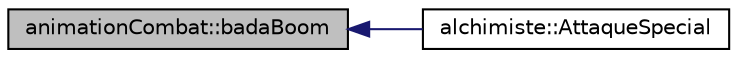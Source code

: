 digraph "animationCombat::badaBoom"
{
  edge [fontname="Helvetica",fontsize="10",labelfontname="Helvetica",labelfontsize="10"];
  node [fontname="Helvetica",fontsize="10",shape=record];
  rankdir="LR";
  Node8 [label="animationCombat::badaBoom",height=0.2,width=0.4,color="black", fillcolor="grey75", style="filled", fontcolor="black"];
  Node8 -> Node9 [dir="back",color="midnightblue",fontsize="10",style="solid",fontname="Helvetica"];
  Node9 [label="alchimiste::AttaqueSpecial",height=0.2,width=0.4,color="black", fillcolor="white", style="filled",URL="$classalchimiste.html#a2dc3e30d4b4c9847da55587b39aaf233",tooltip="lance l&#39;attaque Bombe avec les brulure possible "];
}
